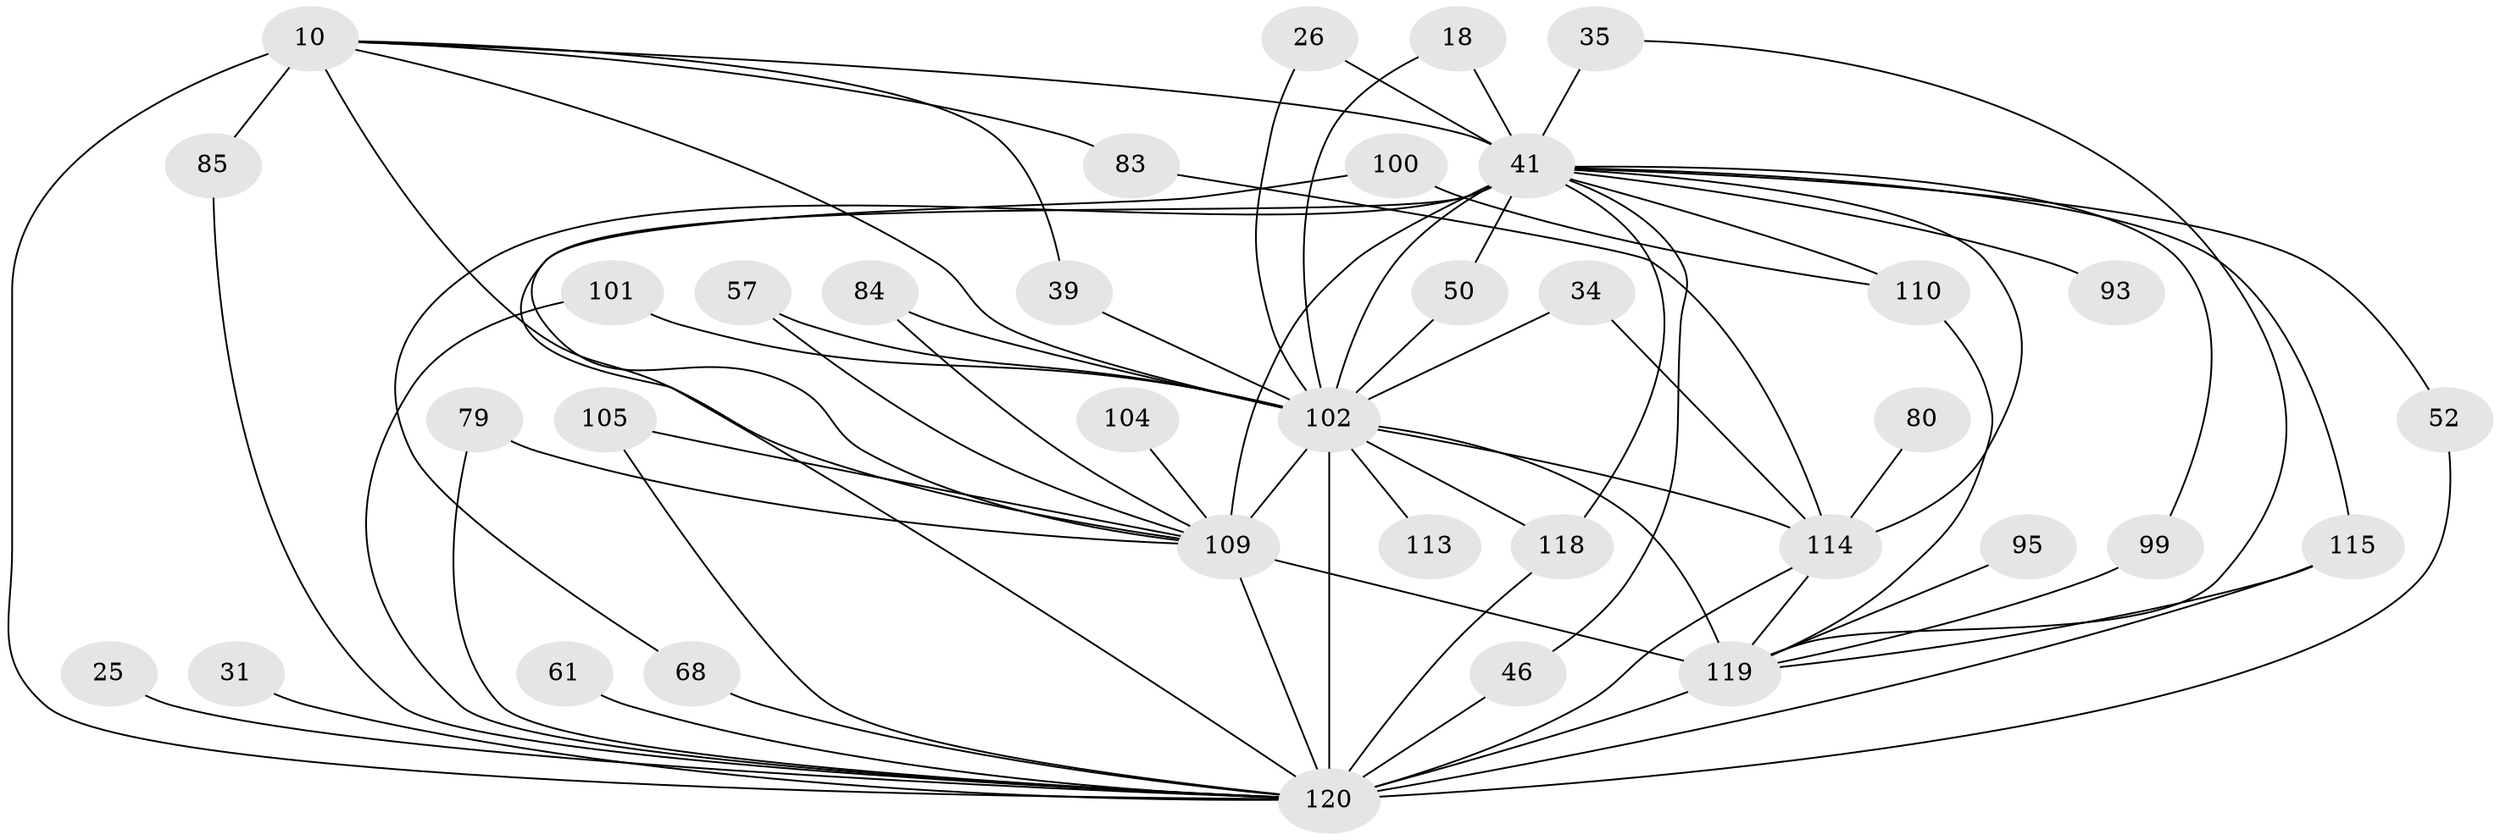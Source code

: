 // original degree distribution, {25: 0.016666666666666666, 18: 0.008333333333333333, 19: 0.016666666666666666, 11: 0.008333333333333333, 31: 0.008333333333333333, 20: 0.008333333333333333, 23: 0.008333333333333333, 13: 0.008333333333333333, 4: 0.06666666666666667, 7: 0.016666666666666666, 3: 0.2, 6: 0.03333333333333333, 2: 0.525, 8: 0.016666666666666666, 12: 0.008333333333333333, 5: 0.05}
// Generated by graph-tools (version 1.1) at 2025/46/03/04/25 21:46:50]
// undirected, 36 vertices, 69 edges
graph export_dot {
graph [start="1"]
  node [color=gray90,style=filled];
  10 [super="+5"];
  18;
  25;
  26;
  31;
  34;
  35;
  39 [super="+28"];
  41 [super="+16"];
  46;
  50;
  52;
  57;
  61;
  68;
  79 [super="+45"];
  80;
  83;
  84;
  85;
  93;
  95;
  99 [super="+73"];
  100;
  101;
  102 [super="+24+7"];
  104;
  105;
  109 [super="+88+77+97"];
  110 [super="+38+94"];
  113;
  114 [super="+82"];
  115 [super="+64+107+111"];
  118 [super="+21+106"];
  119 [super="+81+117+112"];
  120 [super="+78+116"];
  10 -- 83;
  10 -- 85;
  10 -- 39;
  10 -- 102 [weight=4];
  10 -- 109 [weight=4];
  10 -- 41 [weight=4];
  10 -- 120 [weight=7];
  18 -- 102;
  18 -- 41;
  25 -- 120;
  26 -- 102;
  26 -- 41;
  31 -- 120 [weight=2];
  34 -- 102;
  34 -- 114;
  35 -- 119;
  35 -- 41;
  39 -- 102 [weight=2];
  41 -- 109 [weight=11];
  41 -- 68;
  41 -- 93;
  41 -- 99;
  41 -- 102 [weight=5];
  41 -- 46;
  41 -- 50;
  41 -- 114 [weight=4];
  41 -- 52;
  41 -- 115;
  41 -- 118 [weight=2];
  41 -- 120 [weight=5];
  41 -- 110 [weight=4];
  46 -- 120;
  50 -- 102;
  52 -- 120;
  57 -- 102;
  57 -- 109;
  61 -- 120 [weight=2];
  68 -- 120;
  79 -- 109 [weight=3];
  79 -- 120;
  80 -- 114 [weight=2];
  83 -- 114;
  84 -- 102;
  84 -- 109;
  85 -- 120;
  95 -- 119 [weight=2];
  99 -- 119 [weight=2];
  100 -- 109;
  100 -- 110;
  101 -- 102;
  101 -- 120;
  102 -- 120 [weight=21];
  102 -- 113 [weight=2];
  102 -- 119 [weight=6];
  102 -- 114;
  102 -- 118;
  102 -- 109 [weight=6];
  104 -- 109 [weight=2];
  105 -- 109;
  105 -- 120;
  109 -- 119 [weight=9];
  109 -- 120 [weight=6];
  110 -- 119 [weight=2];
  114 -- 119 [weight=6];
  114 -- 120 [weight=5];
  115 -- 119 [weight=2];
  115 -- 120 [weight=2];
  118 -- 120;
  119 -- 120 [weight=4];
}
